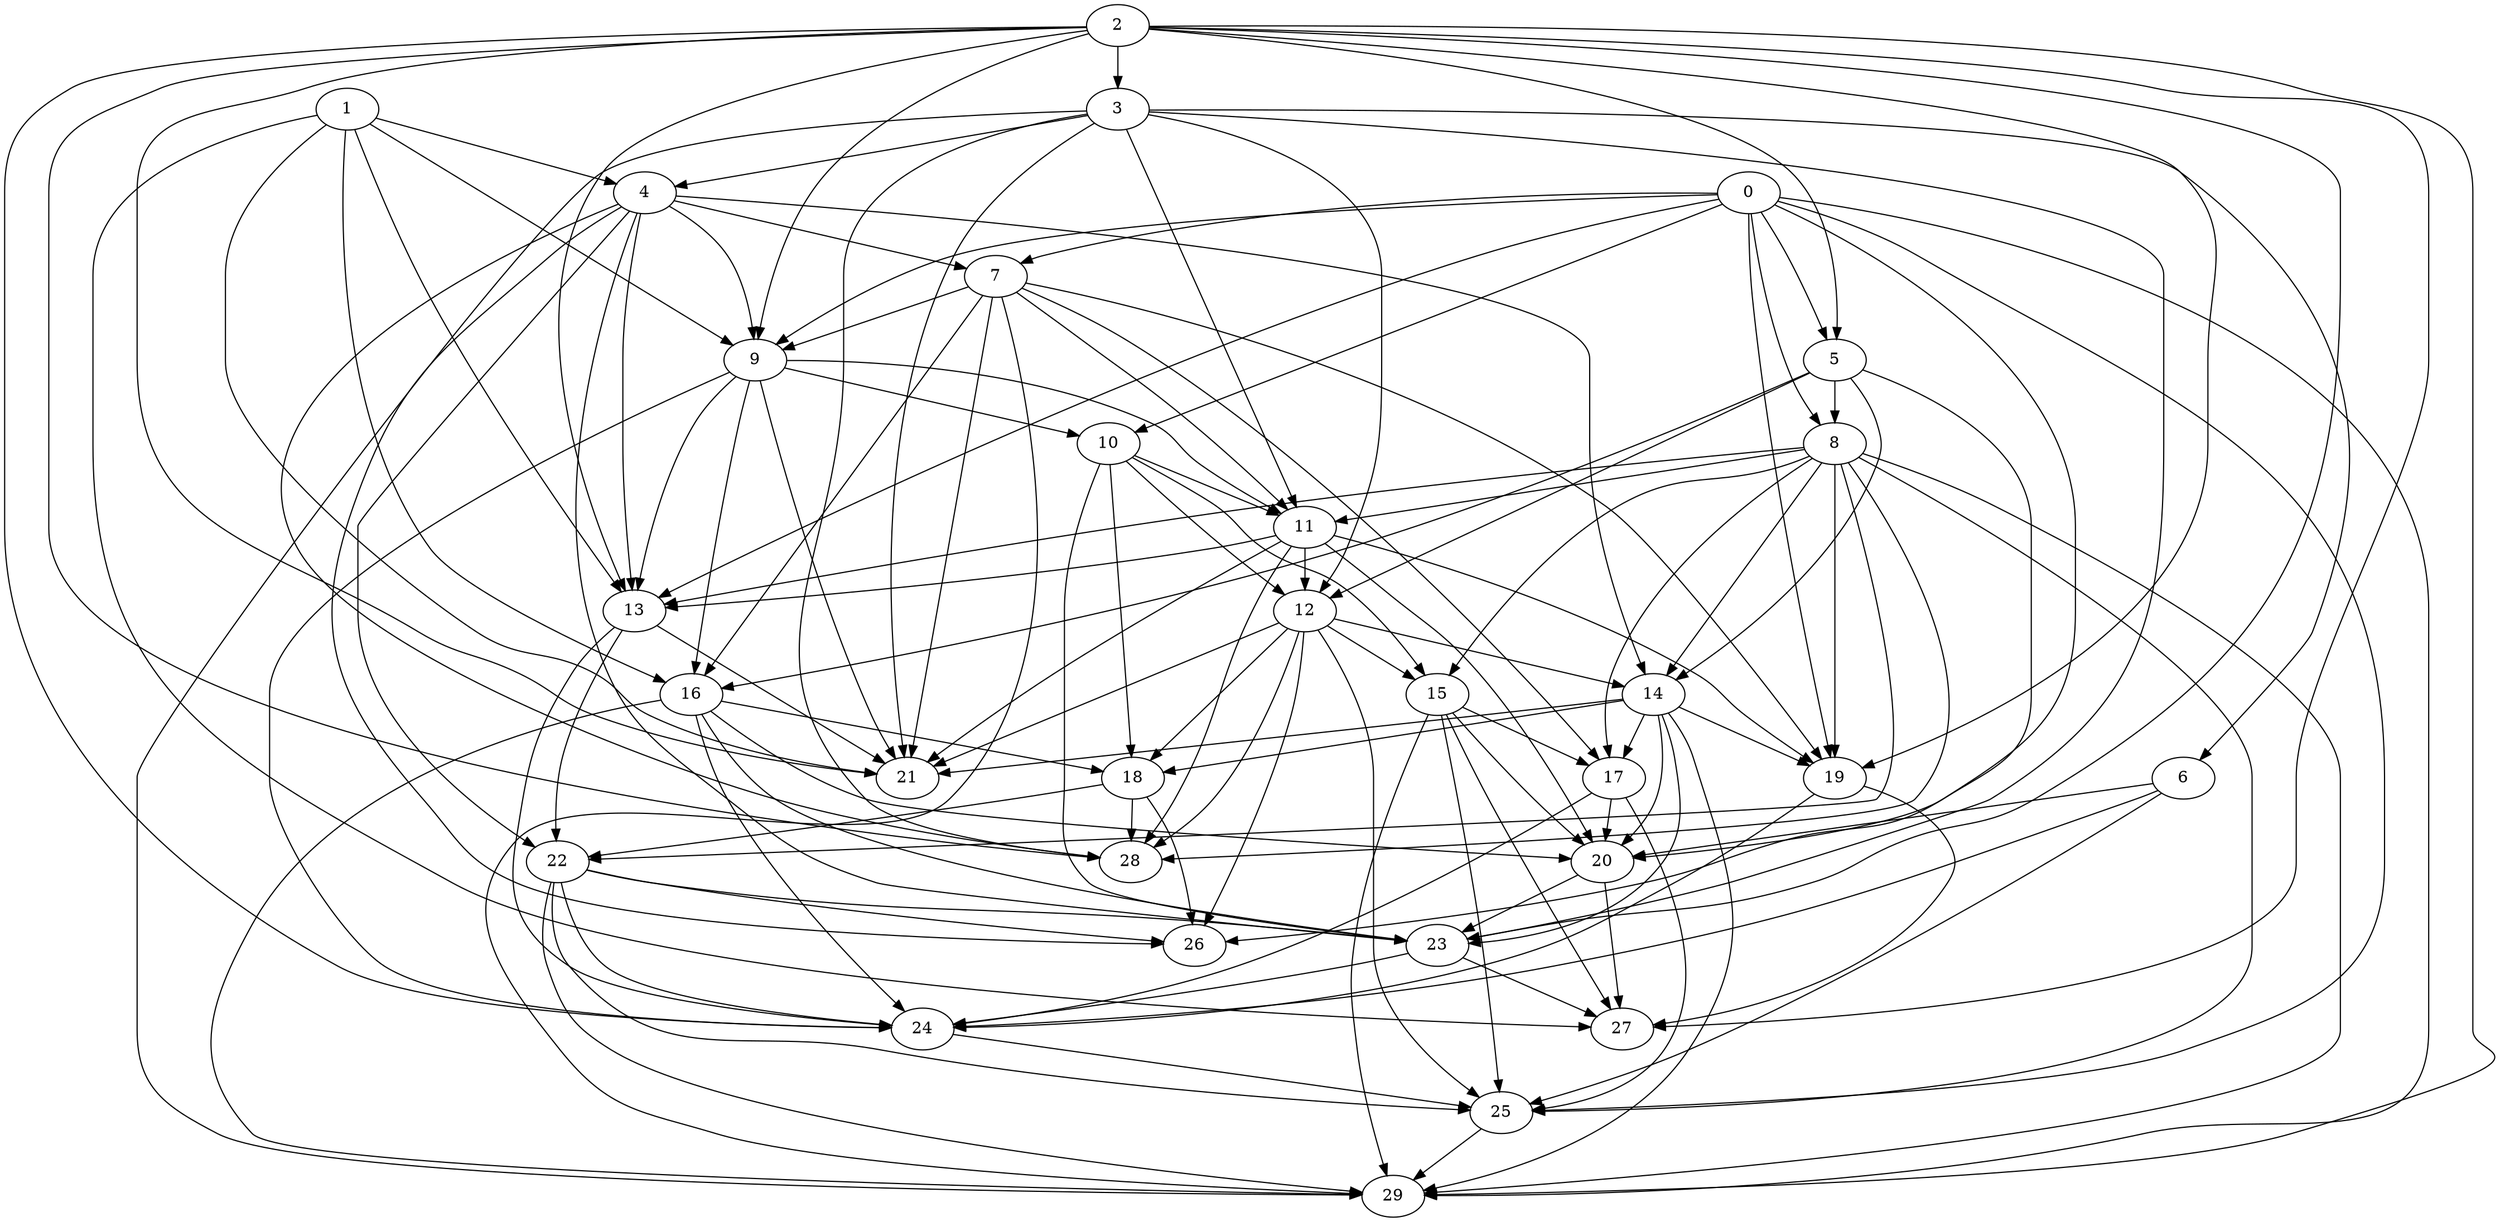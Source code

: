 digraph "Random_Nodes_30_Density_4.37_CCR_1.00_WeightType_Random_Heterogeneous-4-4" {
2 [Weight=37];
1 [Weight=32];
3 [Weight=27];
4 [Weight=41];
0 [Weight=9];
7 [Weight=9];
5 [Weight=37];
9 [Weight=23];
10 [Weight=41];
8 [Weight=23];
11 [Weight=23];
12 [Weight=14];
14 [Weight=27];
15 [Weight=14];
17 [Weight=37];
16 [Weight=14];
6 [Weight=14];
20 [Weight=46];
18 [Weight=27];
13 [Weight=18];
22 [Weight=14];
23 [Weight=41];
19 [Weight=9];
24 [Weight=46];
25 [Weight=18];
29 [Weight=37];
27 [Weight=32];
26 [Weight=23];
21 [Weight=18];
28 [Weight=9];
8 -> 13 [Weight=5];
9 -> 16 [Weight=4];
16 -> 24 [Weight=6];
13 -> 22 [Weight=4];
16 -> 20 [Weight=7];
11 -> 12 [Weight=2];
2 -> 13 [Weight=10];
14 -> 21 [Weight=8];
19 -> 27 [Weight=4];
3 -> 11 [Weight=4];
12 -> 25 [Weight=9];
19 -> 24 [Weight=2];
1 -> 13 [Weight=6];
4 -> 28 [Weight=3];
4 -> 9 [Weight=2];
6 -> 25 [Weight=10];
18 -> 26 [Weight=3];
0 -> 20 [Weight=3];
12 -> 18 [Weight=4];
18 -> 28 [Weight=8];
2 -> 24 [Weight=3];
3 -> 6 [Weight=6];
0 -> 10 [Weight=5];
2 -> 28 [Weight=5];
11 -> 20 [Weight=3];
5 -> 12 [Weight=6];
2 -> 9 [Weight=9];
5 -> 14 [Weight=6];
1 -> 27 [Weight=10];
14 -> 23 [Weight=9];
1 -> 9 [Weight=4];
1 -> 21 [Weight=10];
4 -> 23 [Weight=5];
4 -> 22 [Weight=6];
17 -> 20 [Weight=6];
9 -> 10 [Weight=2];
10 -> 12 [Weight=5];
5 -> 16 [Weight=2];
10 -> 23 [Weight=8];
3 -> 12 [Weight=6];
18 -> 22 [Weight=5];
8 -> 11 [Weight=8];
10 -> 11 [Weight=7];
8 -> 14 [Weight=8];
4 -> 14 [Weight=8];
8 -> 28 [Weight=9];
3 -> 21 [Weight=3];
16 -> 18 [Weight=9];
11 -> 21 [Weight=6];
23 -> 24 [Weight=6];
14 -> 29 [Weight=4];
20 -> 23 [Weight=10];
8 -> 29 [Weight=7];
22 -> 24 [Weight=3];
15 -> 20 [Weight=10];
16 -> 29 [Weight=2];
12 -> 15 [Weight=5];
2 -> 19 [Weight=10];
3 -> 23 [Weight=9];
6 -> 24 [Weight=8];
17 -> 24 [Weight=5];
4 -> 13 [Weight=10];
0 -> 9 [Weight=3];
9 -> 21 [Weight=4];
15 -> 17 [Weight=10];
7 -> 11 [Weight=10];
11 -> 28 [Weight=3];
15 -> 29 [Weight=8];
0 -> 7 [Weight=3];
11 -> 19 [Weight=7];
15 -> 27 [Weight=3];
8 -> 19 [Weight=7];
0 -> 25 [Weight=2];
11 -> 13 [Weight=6];
12 -> 14 [Weight=4];
0 -> 8 [Weight=7];
7 -> 21 [Weight=8];
7 -> 16 [Weight=4];
22 -> 23 [Weight=6];
17 -> 25 [Weight=10];
8 -> 15 [Weight=9];
0 -> 19 [Weight=9];
14 -> 19 [Weight=8];
14 -> 20 [Weight=4];
22 -> 25 [Weight=10];
9 -> 13 [Weight=8];
20 -> 27 [Weight=9];
3 -> 28 [Weight=2];
22 -> 26 [Weight=4];
8 -> 25 [Weight=8];
7 -> 17 [Weight=5];
2 -> 5 [Weight=9];
8 -> 22 [Weight=4];
0 -> 13 [Weight=5];
12 -> 26 [Weight=10];
0 -> 5 [Weight=2];
4 -> 26 [Weight=7];
14 -> 17 [Weight=2];
8 -> 17 [Weight=4];
10 -> 18 [Weight=8];
2 -> 23 [Weight=10];
2 -> 3 [Weight=3];
3 -> 29 [Weight=5];
23 -> 27 [Weight=10];
3 -> 4 [Weight=8];
0 -> 29 [Weight=2];
12 -> 21 [Weight=3];
1 -> 16 [Weight=5];
6 -> 20 [Weight=3];
25 -> 29 [Weight=10];
4 -> 7 [Weight=3];
9 -> 11 [Weight=2];
24 -> 25 [Weight=7];
13 -> 21 [Weight=2];
7 -> 29 [Weight=2];
7 -> 9 [Weight=4];
7 -> 19 [Weight=5];
5 -> 8 [Weight=10];
9 -> 24 [Weight=4];
16 -> 23 [Weight=2];
1 -> 4 [Weight=4];
12 -> 28 [Weight=6];
2 -> 27 [Weight=5];
5 -> 26 [Weight=2];
22 -> 29 [Weight=6];
2 -> 21 [Weight=6];
15 -> 25 [Weight=4];
13 -> 24 [Weight=5];
14 -> 18 [Weight=8];
10 -> 15 [Weight=6];
2 -> 29 [Weight=4];
}
